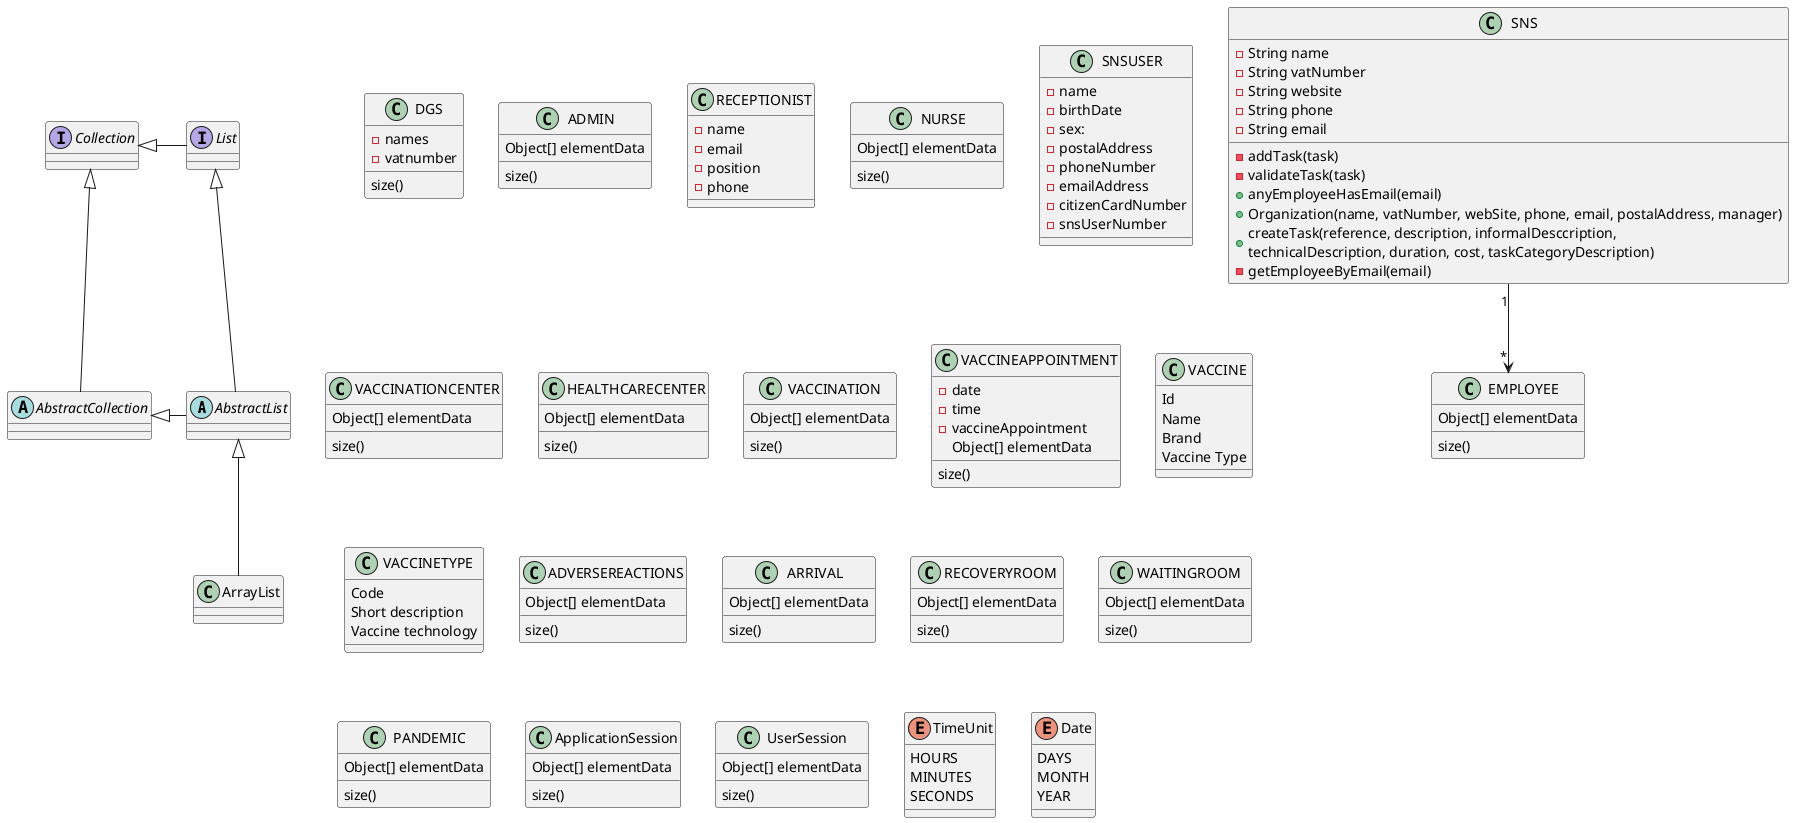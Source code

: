 @startuml
'https://plantuml.com/class-diagram

abstract class AbstractList
abstract AbstractCollection
interface List
interface Collection

List <|-- AbstractList
Collection <|-- AbstractCollection

Collection <|- List
AbstractCollection <|- AbstractList
AbstractList <|-- ArrayList

SNS "1" --> "*" EMPLOYEE



class DGS {
    - names
    -vatnumber
     size()
}

class SNS {
  - String name
    - String vatNumber
    - String website
    - String phone
    - String email

    - addTask(task)
    - validateTask(task)
    + anyEmployeeHasEmail(email)
    + Organization(name, vatNumber, webSite, phone, email, postalAddress, manager)
    + createTask(reference, description, informalDesccription,\ntechnicalDescription, duration, cost, taskCategoryDescription)
    - getEmployeeByEmail(email)

}
class EMPLOYEE {
Object[] elementData
size()
}
class ADMIN {
Object[] elementData
size()
}
class RECEPTIONIST {
 - name
 - email
 - position
 - phone
}
class NURSE {
Object[] elementData
size()
}
class SNSUSER {
- name
- birthDate
- sex:
- postalAddress
- phoneNumber
- emailAddress
- citizenCardNumber
- snsUserNumber
}
class VACCINATIONCENTER {
Object[] elementData
size()
}
class HEALTHCARECENTER {
Object[] elementData
size()
}
class VACCINATION {
Object[] elementData
size()
}
class VACCINEAPPOINTMENT {
- date
- time
- vaccineAppointment
}
class VACCINE {
Id
Name
Brand
Vaccine Type
}
class VACCINETYPE{
 Code
 Short description
 Vaccine technology
}
class VACCINEAPPOINTMENT {
Object[] elementData
size()
}
class ADVERSEREACTIONS {
Object[] elementData
size()
}
class ARRIVAL{
Object[] elementData
size()
}
class RECOVERYROOM{
Object[] elementData
size()
}
class WAITINGROOM {
Object[] elementData
size()
}
class PANDEMIC {
Object[] elementData
size()
}
class ApplicationSession{
Object[] elementData
size()
}
class UserSession {
Object[] elementData
size()
}
enum TimeUnit {
HOURS
MINUTES
SECONDS
}

enum Date {
DAYS
MONTH
YEAR
}

@enduml
